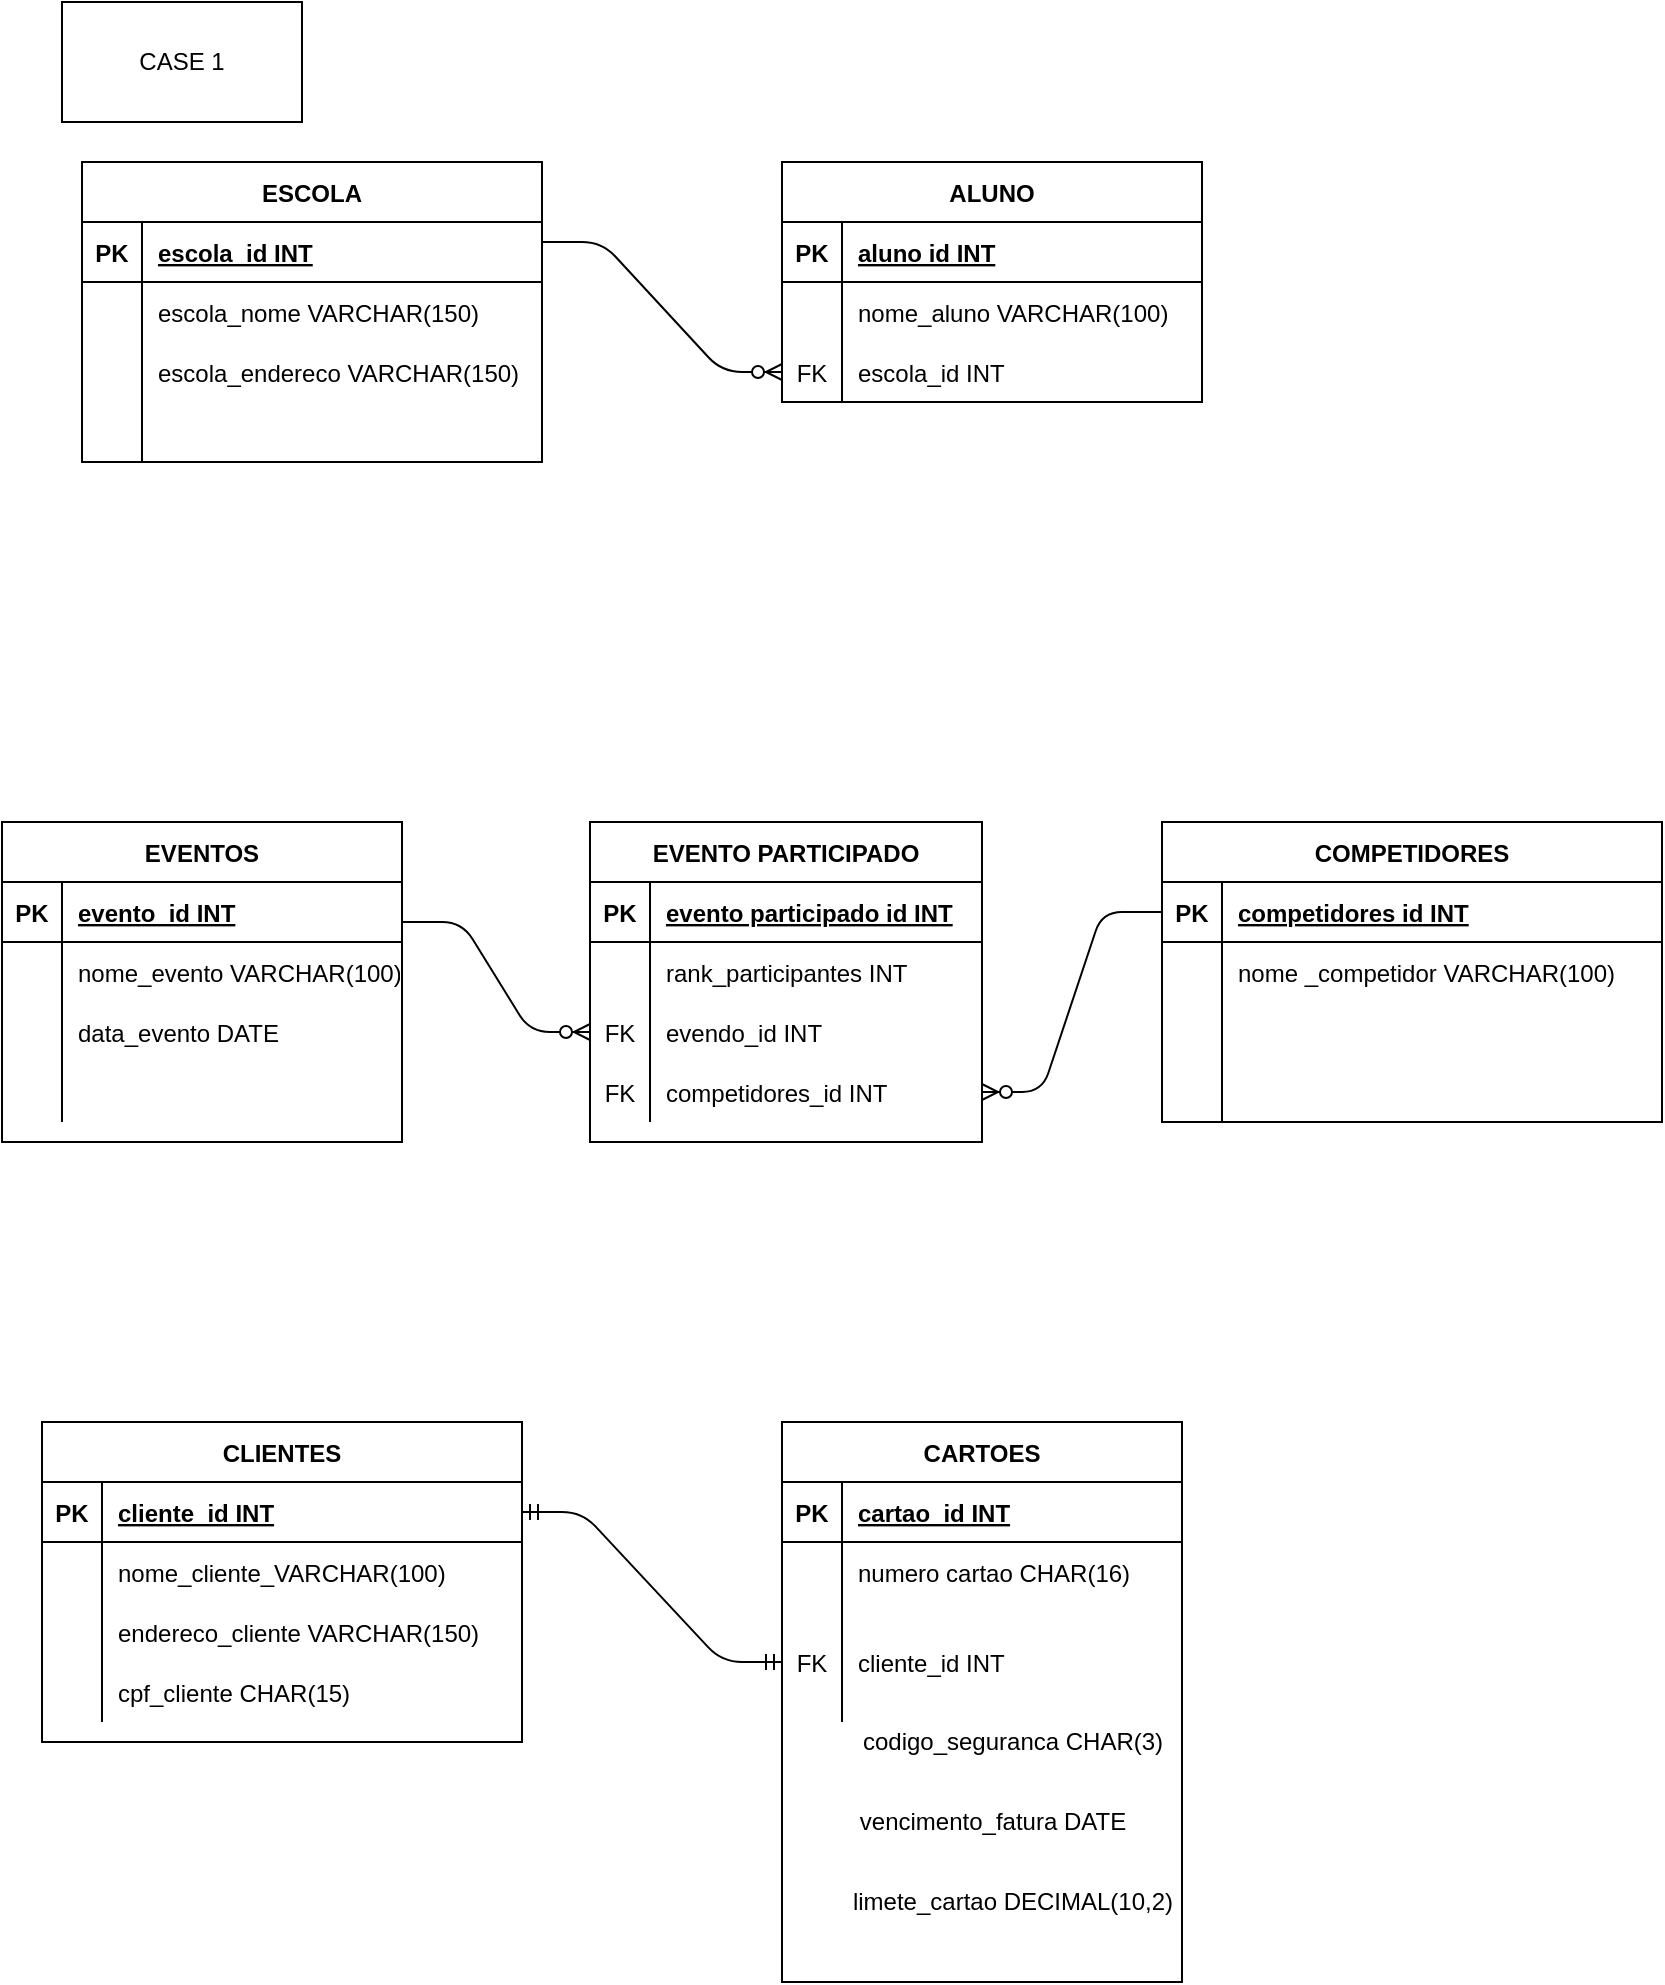 <mxfile version="14.7.7" type="github">
  <diagram id="v_Ac--7TbNxroUZyWk1t" name="Page-1">
    <mxGraphModel dx="2062" dy="3403" grid="1" gridSize="10" guides="1" tooltips="1" connect="1" arrows="1" fold="1" page="1" pageScale="1" pageWidth="827" pageHeight="1169" math="0" shadow="0">
      <root>
        <mxCell id="0" />
        <mxCell id="1" parent="0" />
        <mxCell id="MVU5MAOC0qs7tF-JlgG1-6" value="ESCOLA" style="shape=table;startSize=30;container=1;collapsible=1;childLayout=tableLayout;fixedRows=1;rowLines=0;fontStyle=1;align=center;resizeLast=1;" vertex="1" parent="1">
          <mxGeometry x="70" y="-1100" width="230" height="150" as="geometry" />
        </mxCell>
        <mxCell id="MVU5MAOC0qs7tF-JlgG1-7" value="" style="shape=partialRectangle;collapsible=0;dropTarget=0;pointerEvents=0;fillColor=none;top=0;left=0;bottom=1;right=0;points=[[0,0.5],[1,0.5]];portConstraint=eastwest;" vertex="1" parent="MVU5MAOC0qs7tF-JlgG1-6">
          <mxGeometry y="30" width="230" height="30" as="geometry" />
        </mxCell>
        <mxCell id="MVU5MAOC0qs7tF-JlgG1-8" value="PK" style="shape=partialRectangle;connectable=0;fillColor=none;top=0;left=0;bottom=0;right=0;fontStyle=1;overflow=hidden;" vertex="1" parent="MVU5MAOC0qs7tF-JlgG1-7">
          <mxGeometry width="30" height="30" as="geometry" />
        </mxCell>
        <mxCell id="MVU5MAOC0qs7tF-JlgG1-9" value="escola_id INT" style="shape=partialRectangle;connectable=0;fillColor=none;top=0;left=0;bottom=0;right=0;align=left;spacingLeft=6;fontStyle=5;overflow=hidden;" vertex="1" parent="MVU5MAOC0qs7tF-JlgG1-7">
          <mxGeometry x="30" width="200" height="30" as="geometry" />
        </mxCell>
        <mxCell id="MVU5MAOC0qs7tF-JlgG1-10" value="" style="shape=partialRectangle;collapsible=0;dropTarget=0;pointerEvents=0;fillColor=none;top=0;left=0;bottom=0;right=0;points=[[0,0.5],[1,0.5]];portConstraint=eastwest;" vertex="1" parent="MVU5MAOC0qs7tF-JlgG1-6">
          <mxGeometry y="60" width="230" height="30" as="geometry" />
        </mxCell>
        <mxCell id="MVU5MAOC0qs7tF-JlgG1-11" value="" style="shape=partialRectangle;connectable=0;fillColor=none;top=0;left=0;bottom=0;right=0;editable=1;overflow=hidden;" vertex="1" parent="MVU5MAOC0qs7tF-JlgG1-10">
          <mxGeometry width="30" height="30" as="geometry" />
        </mxCell>
        <mxCell id="MVU5MAOC0qs7tF-JlgG1-12" value="escola_nome VARCHAR(150)" style="shape=partialRectangle;connectable=0;fillColor=none;top=0;left=0;bottom=0;right=0;align=left;spacingLeft=6;overflow=hidden;" vertex="1" parent="MVU5MAOC0qs7tF-JlgG1-10">
          <mxGeometry x="30" width="200" height="30" as="geometry" />
        </mxCell>
        <mxCell id="MVU5MAOC0qs7tF-JlgG1-13" value="" style="shape=partialRectangle;collapsible=0;dropTarget=0;pointerEvents=0;fillColor=none;top=0;left=0;bottom=0;right=0;points=[[0,0.5],[1,0.5]];portConstraint=eastwest;" vertex="1" parent="MVU5MAOC0qs7tF-JlgG1-6">
          <mxGeometry y="90" width="230" height="30" as="geometry" />
        </mxCell>
        <mxCell id="MVU5MAOC0qs7tF-JlgG1-14" value="" style="shape=partialRectangle;connectable=0;fillColor=none;top=0;left=0;bottom=0;right=0;editable=1;overflow=hidden;" vertex="1" parent="MVU5MAOC0qs7tF-JlgG1-13">
          <mxGeometry width="30" height="30" as="geometry" />
        </mxCell>
        <mxCell id="MVU5MAOC0qs7tF-JlgG1-15" value="escola_endereco VARCHAR(150)" style="shape=partialRectangle;connectable=0;fillColor=none;top=0;left=0;bottom=0;right=0;align=left;spacingLeft=6;overflow=hidden;" vertex="1" parent="MVU5MAOC0qs7tF-JlgG1-13">
          <mxGeometry x="30" width="200" height="30" as="geometry" />
        </mxCell>
        <mxCell id="MVU5MAOC0qs7tF-JlgG1-16" value="" style="shape=partialRectangle;collapsible=0;dropTarget=0;pointerEvents=0;fillColor=none;top=0;left=0;bottom=0;right=0;points=[[0,0.5],[1,0.5]];portConstraint=eastwest;" vertex="1" parent="MVU5MAOC0qs7tF-JlgG1-6">
          <mxGeometry y="120" width="230" height="30" as="geometry" />
        </mxCell>
        <mxCell id="MVU5MAOC0qs7tF-JlgG1-17" value="" style="shape=partialRectangle;connectable=0;fillColor=none;top=0;left=0;bottom=0;right=0;editable=1;overflow=hidden;" vertex="1" parent="MVU5MAOC0qs7tF-JlgG1-16">
          <mxGeometry width="30" height="30" as="geometry" />
        </mxCell>
        <mxCell id="MVU5MAOC0qs7tF-JlgG1-18" value="" style="shape=partialRectangle;connectable=0;fillColor=none;top=0;left=0;bottom=0;right=0;align=left;spacingLeft=6;overflow=hidden;" vertex="1" parent="MVU5MAOC0qs7tF-JlgG1-16">
          <mxGeometry x="30" width="200" height="30" as="geometry" />
        </mxCell>
        <mxCell id="MVU5MAOC0qs7tF-JlgG1-19" value="ALUNO" style="shape=table;startSize=30;container=1;collapsible=1;childLayout=tableLayout;fixedRows=1;rowLines=0;fontStyle=1;align=center;resizeLast=1;" vertex="1" parent="1">
          <mxGeometry x="420" y="-1100" width="210" height="120" as="geometry" />
        </mxCell>
        <mxCell id="MVU5MAOC0qs7tF-JlgG1-20" value="" style="shape=partialRectangle;collapsible=0;dropTarget=0;pointerEvents=0;fillColor=none;top=0;left=0;bottom=1;right=0;points=[[0,0.5],[1,0.5]];portConstraint=eastwest;" vertex="1" parent="MVU5MAOC0qs7tF-JlgG1-19">
          <mxGeometry y="30" width="210" height="30" as="geometry" />
        </mxCell>
        <mxCell id="MVU5MAOC0qs7tF-JlgG1-21" value="PK" style="shape=partialRectangle;connectable=0;fillColor=none;top=0;left=0;bottom=0;right=0;fontStyle=1;overflow=hidden;" vertex="1" parent="MVU5MAOC0qs7tF-JlgG1-20">
          <mxGeometry width="30" height="30" as="geometry" />
        </mxCell>
        <mxCell id="MVU5MAOC0qs7tF-JlgG1-22" value="aluno id INT" style="shape=partialRectangle;connectable=0;fillColor=none;top=0;left=0;bottom=0;right=0;align=left;spacingLeft=6;fontStyle=5;overflow=hidden;" vertex="1" parent="MVU5MAOC0qs7tF-JlgG1-20">
          <mxGeometry x="30" width="180" height="30" as="geometry" />
        </mxCell>
        <mxCell id="MVU5MAOC0qs7tF-JlgG1-23" value="" style="shape=partialRectangle;collapsible=0;dropTarget=0;pointerEvents=0;fillColor=none;top=0;left=0;bottom=0;right=0;points=[[0,0.5],[1,0.5]];portConstraint=eastwest;" vertex="1" parent="MVU5MAOC0qs7tF-JlgG1-19">
          <mxGeometry y="60" width="210" height="30" as="geometry" />
        </mxCell>
        <mxCell id="MVU5MAOC0qs7tF-JlgG1-24" value="" style="shape=partialRectangle;connectable=0;fillColor=none;top=0;left=0;bottom=0;right=0;editable=1;overflow=hidden;" vertex="1" parent="MVU5MAOC0qs7tF-JlgG1-23">
          <mxGeometry width="30" height="30" as="geometry" />
        </mxCell>
        <mxCell id="MVU5MAOC0qs7tF-JlgG1-25" value="nome_aluno VARCHAR(100)" style="shape=partialRectangle;connectable=0;fillColor=none;top=0;left=0;bottom=0;right=0;align=left;spacingLeft=6;overflow=hidden;" vertex="1" parent="MVU5MAOC0qs7tF-JlgG1-23">
          <mxGeometry x="30" width="180" height="30" as="geometry" />
        </mxCell>
        <mxCell id="MVU5MAOC0qs7tF-JlgG1-29" value="" style="shape=partialRectangle;collapsible=0;dropTarget=0;pointerEvents=0;fillColor=none;top=0;left=0;bottom=0;right=0;points=[[0,0.5],[1,0.5]];portConstraint=eastwest;" vertex="1" parent="MVU5MAOC0qs7tF-JlgG1-19">
          <mxGeometry y="90" width="210" height="30" as="geometry" />
        </mxCell>
        <mxCell id="MVU5MAOC0qs7tF-JlgG1-30" value="FK" style="shape=partialRectangle;connectable=0;fillColor=none;top=0;left=0;bottom=0;right=0;editable=1;overflow=hidden;" vertex="1" parent="MVU5MAOC0qs7tF-JlgG1-29">
          <mxGeometry width="30" height="30" as="geometry" />
        </mxCell>
        <mxCell id="MVU5MAOC0qs7tF-JlgG1-31" value="escola_id INT" style="shape=partialRectangle;connectable=0;fillColor=none;top=0;left=0;bottom=0;right=0;align=left;spacingLeft=6;overflow=hidden;" vertex="1" parent="MVU5MAOC0qs7tF-JlgG1-29">
          <mxGeometry x="30" width="180" height="30" as="geometry" />
        </mxCell>
        <mxCell id="MVU5MAOC0qs7tF-JlgG1-32" value="" style="edgeStyle=entityRelationEdgeStyle;fontSize=12;html=1;endArrow=ERzeroToMany;endFill=1;entryX=0;entryY=0.5;entryDx=0;entryDy=0;" edge="1" parent="1" target="MVU5MAOC0qs7tF-JlgG1-29">
          <mxGeometry width="100" height="100" relative="1" as="geometry">
            <mxPoint x="300" y="-1060" as="sourcePoint" />
            <mxPoint x="400" y="-1160" as="targetPoint" />
          </mxGeometry>
        </mxCell>
        <mxCell id="MVU5MAOC0qs7tF-JlgG1-59" value="EVENTOS" style="shape=table;startSize=30;container=1;collapsible=1;childLayout=tableLayout;fixedRows=1;rowLines=0;fontStyle=1;align=center;resizeLast=1;" vertex="1" parent="1">
          <mxGeometry x="30" y="-770" width="200" height="160" as="geometry" />
        </mxCell>
        <mxCell id="MVU5MAOC0qs7tF-JlgG1-60" value="" style="shape=partialRectangle;collapsible=0;dropTarget=0;pointerEvents=0;fillColor=none;top=0;left=0;bottom=1;right=0;points=[[0,0.5],[1,0.5]];portConstraint=eastwest;" vertex="1" parent="MVU5MAOC0qs7tF-JlgG1-59">
          <mxGeometry y="30" width="200" height="30" as="geometry" />
        </mxCell>
        <mxCell id="MVU5MAOC0qs7tF-JlgG1-61" value="PK" style="shape=partialRectangle;connectable=0;fillColor=none;top=0;left=0;bottom=0;right=0;fontStyle=1;overflow=hidden;" vertex="1" parent="MVU5MAOC0qs7tF-JlgG1-60">
          <mxGeometry width="30" height="30" as="geometry" />
        </mxCell>
        <mxCell id="MVU5MAOC0qs7tF-JlgG1-62" value="evento_id INT" style="shape=partialRectangle;connectable=0;fillColor=none;top=0;left=0;bottom=0;right=0;align=left;spacingLeft=6;fontStyle=5;overflow=hidden;" vertex="1" parent="MVU5MAOC0qs7tF-JlgG1-60">
          <mxGeometry x="30" width="170" height="30" as="geometry" />
        </mxCell>
        <mxCell id="MVU5MAOC0qs7tF-JlgG1-63" value="" style="shape=partialRectangle;collapsible=0;dropTarget=0;pointerEvents=0;fillColor=none;top=0;left=0;bottom=0;right=0;points=[[0,0.5],[1,0.5]];portConstraint=eastwest;" vertex="1" parent="MVU5MAOC0qs7tF-JlgG1-59">
          <mxGeometry y="60" width="200" height="30" as="geometry" />
        </mxCell>
        <mxCell id="MVU5MAOC0qs7tF-JlgG1-64" value="" style="shape=partialRectangle;connectable=0;fillColor=none;top=0;left=0;bottom=0;right=0;editable=1;overflow=hidden;" vertex="1" parent="MVU5MAOC0qs7tF-JlgG1-63">
          <mxGeometry width="30" height="30" as="geometry" />
        </mxCell>
        <mxCell id="MVU5MAOC0qs7tF-JlgG1-65" value="nome_evento VARCHAR(100)" style="shape=partialRectangle;connectable=0;fillColor=none;top=0;left=0;bottom=0;right=0;align=left;spacingLeft=6;overflow=hidden;" vertex="1" parent="MVU5MAOC0qs7tF-JlgG1-63">
          <mxGeometry x="30" width="170" height="30" as="geometry" />
        </mxCell>
        <mxCell id="MVU5MAOC0qs7tF-JlgG1-66" value="" style="shape=partialRectangle;collapsible=0;dropTarget=0;pointerEvents=0;fillColor=none;top=0;left=0;bottom=0;right=0;points=[[0,0.5],[1,0.5]];portConstraint=eastwest;" vertex="1" parent="MVU5MAOC0qs7tF-JlgG1-59">
          <mxGeometry y="90" width="200" height="30" as="geometry" />
        </mxCell>
        <mxCell id="MVU5MAOC0qs7tF-JlgG1-67" value="" style="shape=partialRectangle;connectable=0;fillColor=none;top=0;left=0;bottom=0;right=0;editable=1;overflow=hidden;" vertex="1" parent="MVU5MAOC0qs7tF-JlgG1-66">
          <mxGeometry width="30" height="30" as="geometry" />
        </mxCell>
        <mxCell id="MVU5MAOC0qs7tF-JlgG1-68" value="data_evento DATE" style="shape=partialRectangle;connectable=0;fillColor=none;top=0;left=0;bottom=0;right=0;align=left;spacingLeft=6;overflow=hidden;" vertex="1" parent="MVU5MAOC0qs7tF-JlgG1-66">
          <mxGeometry x="30" width="170" height="30" as="geometry" />
        </mxCell>
        <mxCell id="MVU5MAOC0qs7tF-JlgG1-69" value="" style="shape=partialRectangle;collapsible=0;dropTarget=0;pointerEvents=0;fillColor=none;top=0;left=0;bottom=0;right=0;points=[[0,0.5],[1,0.5]];portConstraint=eastwest;" vertex="1" parent="MVU5MAOC0qs7tF-JlgG1-59">
          <mxGeometry y="120" width="200" height="30" as="geometry" />
        </mxCell>
        <mxCell id="MVU5MAOC0qs7tF-JlgG1-70" value="" style="shape=partialRectangle;connectable=0;fillColor=none;top=0;left=0;bottom=0;right=0;editable=1;overflow=hidden;" vertex="1" parent="MVU5MAOC0qs7tF-JlgG1-69">
          <mxGeometry width="30" height="30" as="geometry" />
        </mxCell>
        <mxCell id="MVU5MAOC0qs7tF-JlgG1-71" value="" style="shape=partialRectangle;connectable=0;fillColor=none;top=0;left=0;bottom=0;right=0;align=left;spacingLeft=6;overflow=hidden;" vertex="1" parent="MVU5MAOC0qs7tF-JlgG1-69">
          <mxGeometry x="30" width="170" height="30" as="geometry" />
        </mxCell>
        <mxCell id="MVU5MAOC0qs7tF-JlgG1-72" value="EVENTO PARTICIPADO" style="shape=table;startSize=30;container=1;collapsible=1;childLayout=tableLayout;fixedRows=1;rowLines=0;fontStyle=1;align=center;resizeLast=1;" vertex="1" parent="1">
          <mxGeometry x="324" y="-770" width="196" height="160" as="geometry" />
        </mxCell>
        <mxCell id="MVU5MAOC0qs7tF-JlgG1-73" value="" style="shape=partialRectangle;collapsible=0;dropTarget=0;pointerEvents=0;fillColor=none;top=0;left=0;bottom=1;right=0;points=[[0,0.5],[1,0.5]];portConstraint=eastwest;" vertex="1" parent="MVU5MAOC0qs7tF-JlgG1-72">
          <mxGeometry y="30" width="196" height="30" as="geometry" />
        </mxCell>
        <mxCell id="MVU5MAOC0qs7tF-JlgG1-74" value="PK" style="shape=partialRectangle;connectable=0;fillColor=none;top=0;left=0;bottom=0;right=0;fontStyle=1;overflow=hidden;" vertex="1" parent="MVU5MAOC0qs7tF-JlgG1-73">
          <mxGeometry width="30" height="30" as="geometry" />
        </mxCell>
        <mxCell id="MVU5MAOC0qs7tF-JlgG1-75" value="evento participado id INT" style="shape=partialRectangle;connectable=0;fillColor=none;top=0;left=0;bottom=0;right=0;align=left;spacingLeft=6;fontStyle=5;overflow=hidden;" vertex="1" parent="MVU5MAOC0qs7tF-JlgG1-73">
          <mxGeometry x="30" width="166" height="30" as="geometry" />
        </mxCell>
        <mxCell id="MVU5MAOC0qs7tF-JlgG1-76" value="" style="shape=partialRectangle;collapsible=0;dropTarget=0;pointerEvents=0;fillColor=none;top=0;left=0;bottom=0;right=0;points=[[0,0.5],[1,0.5]];portConstraint=eastwest;" vertex="1" parent="MVU5MAOC0qs7tF-JlgG1-72">
          <mxGeometry y="60" width="196" height="30" as="geometry" />
        </mxCell>
        <mxCell id="MVU5MAOC0qs7tF-JlgG1-77" value="" style="shape=partialRectangle;connectable=0;fillColor=none;top=0;left=0;bottom=0;right=0;editable=1;overflow=hidden;" vertex="1" parent="MVU5MAOC0qs7tF-JlgG1-76">
          <mxGeometry width="30" height="30" as="geometry" />
        </mxCell>
        <mxCell id="MVU5MAOC0qs7tF-JlgG1-78" value="rank_participantes INT" style="shape=partialRectangle;connectable=0;fillColor=none;top=0;left=0;bottom=0;right=0;align=left;spacingLeft=6;overflow=hidden;" vertex="1" parent="MVU5MAOC0qs7tF-JlgG1-76">
          <mxGeometry x="30" width="166" height="30" as="geometry" />
        </mxCell>
        <mxCell id="MVU5MAOC0qs7tF-JlgG1-79" value="" style="shape=partialRectangle;collapsible=0;dropTarget=0;pointerEvents=0;fillColor=none;top=0;left=0;bottom=0;right=0;points=[[0,0.5],[1,0.5]];portConstraint=eastwest;" vertex="1" parent="MVU5MAOC0qs7tF-JlgG1-72">
          <mxGeometry y="90" width="196" height="30" as="geometry" />
        </mxCell>
        <mxCell id="MVU5MAOC0qs7tF-JlgG1-80" value="FK" style="shape=partialRectangle;connectable=0;fillColor=none;top=0;left=0;bottom=0;right=0;editable=1;overflow=hidden;" vertex="1" parent="MVU5MAOC0qs7tF-JlgG1-79">
          <mxGeometry width="30" height="30" as="geometry" />
        </mxCell>
        <mxCell id="MVU5MAOC0qs7tF-JlgG1-81" value="evendo_id INT" style="shape=partialRectangle;connectable=0;fillColor=none;top=0;left=0;bottom=0;right=0;align=left;spacingLeft=6;overflow=hidden;" vertex="1" parent="MVU5MAOC0qs7tF-JlgG1-79">
          <mxGeometry x="30" width="166" height="30" as="geometry" />
        </mxCell>
        <mxCell id="MVU5MAOC0qs7tF-JlgG1-82" value="" style="shape=partialRectangle;collapsible=0;dropTarget=0;pointerEvents=0;fillColor=none;top=0;left=0;bottom=0;right=0;points=[[0,0.5],[1,0.5]];portConstraint=eastwest;" vertex="1" parent="MVU5MAOC0qs7tF-JlgG1-72">
          <mxGeometry y="120" width="196" height="30" as="geometry" />
        </mxCell>
        <mxCell id="MVU5MAOC0qs7tF-JlgG1-83" value="FK" style="shape=partialRectangle;connectable=0;fillColor=none;top=0;left=0;bottom=0;right=0;editable=1;overflow=hidden;" vertex="1" parent="MVU5MAOC0qs7tF-JlgG1-82">
          <mxGeometry width="30" height="30" as="geometry" />
        </mxCell>
        <mxCell id="MVU5MAOC0qs7tF-JlgG1-84" value="competidores_id INT" style="shape=partialRectangle;connectable=0;fillColor=none;top=0;left=0;bottom=0;right=0;align=left;spacingLeft=6;overflow=hidden;" vertex="1" parent="MVU5MAOC0qs7tF-JlgG1-82">
          <mxGeometry x="30" width="166" height="30" as="geometry" />
        </mxCell>
        <mxCell id="MVU5MAOC0qs7tF-JlgG1-85" value="COMPETIDORES" style="shape=table;startSize=30;container=1;collapsible=1;childLayout=tableLayout;fixedRows=1;rowLines=0;fontStyle=1;align=center;resizeLast=1;" vertex="1" parent="1">
          <mxGeometry x="610" y="-770" width="250" height="150" as="geometry" />
        </mxCell>
        <mxCell id="MVU5MAOC0qs7tF-JlgG1-86" value="" style="shape=partialRectangle;collapsible=0;dropTarget=0;pointerEvents=0;fillColor=none;top=0;left=0;bottom=1;right=0;points=[[0,0.5],[1,0.5]];portConstraint=eastwest;" vertex="1" parent="MVU5MAOC0qs7tF-JlgG1-85">
          <mxGeometry y="30" width="250" height="30" as="geometry" />
        </mxCell>
        <mxCell id="MVU5MAOC0qs7tF-JlgG1-87" value="PK" style="shape=partialRectangle;connectable=0;fillColor=none;top=0;left=0;bottom=0;right=0;fontStyle=1;overflow=hidden;" vertex="1" parent="MVU5MAOC0qs7tF-JlgG1-86">
          <mxGeometry width="30" height="30" as="geometry" />
        </mxCell>
        <mxCell id="MVU5MAOC0qs7tF-JlgG1-88" value="competidores id INT" style="shape=partialRectangle;connectable=0;fillColor=none;top=0;left=0;bottom=0;right=0;align=left;spacingLeft=6;fontStyle=5;overflow=hidden;" vertex="1" parent="MVU5MAOC0qs7tF-JlgG1-86">
          <mxGeometry x="30" width="220" height="30" as="geometry" />
        </mxCell>
        <mxCell id="MVU5MAOC0qs7tF-JlgG1-89" value="" style="shape=partialRectangle;collapsible=0;dropTarget=0;pointerEvents=0;fillColor=none;top=0;left=0;bottom=0;right=0;points=[[0,0.5],[1,0.5]];portConstraint=eastwest;" vertex="1" parent="MVU5MAOC0qs7tF-JlgG1-85">
          <mxGeometry y="60" width="250" height="30" as="geometry" />
        </mxCell>
        <mxCell id="MVU5MAOC0qs7tF-JlgG1-90" value="" style="shape=partialRectangle;connectable=0;fillColor=none;top=0;left=0;bottom=0;right=0;editable=1;overflow=hidden;" vertex="1" parent="MVU5MAOC0qs7tF-JlgG1-89">
          <mxGeometry width="30" height="30" as="geometry" />
        </mxCell>
        <mxCell id="MVU5MAOC0qs7tF-JlgG1-91" value="nome _competidor VARCHAR(100)" style="shape=partialRectangle;connectable=0;fillColor=none;top=0;left=0;bottom=0;right=0;align=left;spacingLeft=6;overflow=hidden;" vertex="1" parent="MVU5MAOC0qs7tF-JlgG1-89">
          <mxGeometry x="30" width="220" height="30" as="geometry" />
        </mxCell>
        <mxCell id="MVU5MAOC0qs7tF-JlgG1-92" value="" style="shape=partialRectangle;collapsible=0;dropTarget=0;pointerEvents=0;fillColor=none;top=0;left=0;bottom=0;right=0;points=[[0,0.5],[1,0.5]];portConstraint=eastwest;" vertex="1" parent="MVU5MAOC0qs7tF-JlgG1-85">
          <mxGeometry y="90" width="250" height="30" as="geometry" />
        </mxCell>
        <mxCell id="MVU5MAOC0qs7tF-JlgG1-93" value="" style="shape=partialRectangle;connectable=0;fillColor=none;top=0;left=0;bottom=0;right=0;editable=1;overflow=hidden;" vertex="1" parent="MVU5MAOC0qs7tF-JlgG1-92">
          <mxGeometry width="30" height="30" as="geometry" />
        </mxCell>
        <mxCell id="MVU5MAOC0qs7tF-JlgG1-94" value="" style="shape=partialRectangle;connectable=0;fillColor=none;top=0;left=0;bottom=0;right=0;align=left;spacingLeft=6;overflow=hidden;" vertex="1" parent="MVU5MAOC0qs7tF-JlgG1-92">
          <mxGeometry x="30" width="220" height="30" as="geometry" />
        </mxCell>
        <mxCell id="MVU5MAOC0qs7tF-JlgG1-95" value="" style="shape=partialRectangle;collapsible=0;dropTarget=0;pointerEvents=0;fillColor=none;top=0;left=0;bottom=0;right=0;points=[[0,0.5],[1,0.5]];portConstraint=eastwest;" vertex="1" parent="MVU5MAOC0qs7tF-JlgG1-85">
          <mxGeometry y="120" width="250" height="30" as="geometry" />
        </mxCell>
        <mxCell id="MVU5MAOC0qs7tF-JlgG1-96" value="" style="shape=partialRectangle;connectable=0;fillColor=none;top=0;left=0;bottom=0;right=0;editable=1;overflow=hidden;" vertex="1" parent="MVU5MAOC0qs7tF-JlgG1-95">
          <mxGeometry width="30" height="30" as="geometry" />
        </mxCell>
        <mxCell id="MVU5MAOC0qs7tF-JlgG1-97" value="" style="shape=partialRectangle;connectable=0;fillColor=none;top=0;left=0;bottom=0;right=0;align=left;spacingLeft=6;overflow=hidden;" vertex="1" parent="MVU5MAOC0qs7tF-JlgG1-95">
          <mxGeometry x="30" width="220" height="30" as="geometry" />
        </mxCell>
        <mxCell id="MVU5MAOC0qs7tF-JlgG1-98" value="" style="edgeStyle=entityRelationEdgeStyle;fontSize=12;html=1;endArrow=ERzeroToMany;endFill=1;entryX=0;entryY=0.5;entryDx=0;entryDy=0;exitX=1;exitY=0.667;exitDx=0;exitDy=0;exitPerimeter=0;" edge="1" parent="1" source="MVU5MAOC0qs7tF-JlgG1-60" target="MVU5MAOC0qs7tF-JlgG1-79">
          <mxGeometry width="100" height="100" relative="1" as="geometry">
            <mxPoint x="210" y="-730" as="sourcePoint" />
            <mxPoint x="310" y="-830" as="targetPoint" />
          </mxGeometry>
        </mxCell>
        <mxCell id="MVU5MAOC0qs7tF-JlgG1-99" value="" style="edgeStyle=entityRelationEdgeStyle;fontSize=12;html=1;endArrow=ERzeroToMany;endFill=1;entryX=1;entryY=0.5;entryDx=0;entryDy=0;exitX=0;exitY=0.5;exitDx=0;exitDy=0;" edge="1" parent="1" source="MVU5MAOC0qs7tF-JlgG1-86" target="MVU5MAOC0qs7tF-JlgG1-82">
          <mxGeometry width="100" height="100" relative="1" as="geometry">
            <mxPoint x="500" y="-490" as="sourcePoint" />
            <mxPoint x="590" y="-590" as="targetPoint" />
          </mxGeometry>
        </mxCell>
        <mxCell id="MVU5MAOC0qs7tF-JlgG1-100" value="CASE 1" style="rounded=0;whiteSpace=wrap;html=1;" vertex="1" parent="1">
          <mxGeometry x="60" y="-1180" width="120" height="60" as="geometry" />
        </mxCell>
        <mxCell id="MVU5MAOC0qs7tF-JlgG1-101" value="CLIENTES" style="shape=table;startSize=30;container=1;collapsible=1;childLayout=tableLayout;fixedRows=1;rowLines=0;fontStyle=1;align=center;resizeLast=1;" vertex="1" parent="1">
          <mxGeometry x="50" y="-470" width="240" height="160" as="geometry" />
        </mxCell>
        <mxCell id="MVU5MAOC0qs7tF-JlgG1-102" value="" style="shape=partialRectangle;collapsible=0;dropTarget=0;pointerEvents=0;fillColor=none;top=0;left=0;bottom=1;right=0;points=[[0,0.5],[1,0.5]];portConstraint=eastwest;" vertex="1" parent="MVU5MAOC0qs7tF-JlgG1-101">
          <mxGeometry y="30" width="240" height="30" as="geometry" />
        </mxCell>
        <mxCell id="MVU5MAOC0qs7tF-JlgG1-103" value="PK" style="shape=partialRectangle;connectable=0;fillColor=none;top=0;left=0;bottom=0;right=0;fontStyle=1;overflow=hidden;" vertex="1" parent="MVU5MAOC0qs7tF-JlgG1-102">
          <mxGeometry width="30" height="30" as="geometry" />
        </mxCell>
        <mxCell id="MVU5MAOC0qs7tF-JlgG1-104" value="cliente_id INT" style="shape=partialRectangle;connectable=0;fillColor=none;top=0;left=0;bottom=0;right=0;align=left;spacingLeft=6;fontStyle=5;overflow=hidden;" vertex="1" parent="MVU5MAOC0qs7tF-JlgG1-102">
          <mxGeometry x="30" width="210" height="30" as="geometry" />
        </mxCell>
        <mxCell id="MVU5MAOC0qs7tF-JlgG1-105" value="" style="shape=partialRectangle;collapsible=0;dropTarget=0;pointerEvents=0;fillColor=none;top=0;left=0;bottom=0;right=0;points=[[0,0.5],[1,0.5]];portConstraint=eastwest;" vertex="1" parent="MVU5MAOC0qs7tF-JlgG1-101">
          <mxGeometry y="60" width="240" height="30" as="geometry" />
        </mxCell>
        <mxCell id="MVU5MAOC0qs7tF-JlgG1-106" value="" style="shape=partialRectangle;connectable=0;fillColor=none;top=0;left=0;bottom=0;right=0;editable=1;overflow=hidden;" vertex="1" parent="MVU5MAOC0qs7tF-JlgG1-105">
          <mxGeometry width="30" height="30" as="geometry" />
        </mxCell>
        <mxCell id="MVU5MAOC0qs7tF-JlgG1-107" value="nome_cliente_VARCHAR(100)" style="shape=partialRectangle;connectable=0;fillColor=none;top=0;left=0;bottom=0;right=0;align=left;spacingLeft=6;overflow=hidden;" vertex="1" parent="MVU5MAOC0qs7tF-JlgG1-105">
          <mxGeometry x="30" width="210" height="30" as="geometry" />
        </mxCell>
        <mxCell id="MVU5MAOC0qs7tF-JlgG1-108" value="" style="shape=partialRectangle;collapsible=0;dropTarget=0;pointerEvents=0;fillColor=none;top=0;left=0;bottom=0;right=0;points=[[0,0.5],[1,0.5]];portConstraint=eastwest;" vertex="1" parent="MVU5MAOC0qs7tF-JlgG1-101">
          <mxGeometry y="90" width="240" height="30" as="geometry" />
        </mxCell>
        <mxCell id="MVU5MAOC0qs7tF-JlgG1-109" value="" style="shape=partialRectangle;connectable=0;fillColor=none;top=0;left=0;bottom=0;right=0;editable=1;overflow=hidden;" vertex="1" parent="MVU5MAOC0qs7tF-JlgG1-108">
          <mxGeometry width="30" height="30" as="geometry" />
        </mxCell>
        <mxCell id="MVU5MAOC0qs7tF-JlgG1-110" value="endereco_cliente VARCHAR(150)" style="shape=partialRectangle;connectable=0;fillColor=none;top=0;left=0;bottom=0;right=0;align=left;spacingLeft=6;overflow=hidden;" vertex="1" parent="MVU5MAOC0qs7tF-JlgG1-108">
          <mxGeometry x="30" width="210" height="30" as="geometry" />
        </mxCell>
        <mxCell id="MVU5MAOC0qs7tF-JlgG1-111" value="" style="shape=partialRectangle;collapsible=0;dropTarget=0;pointerEvents=0;fillColor=none;top=0;left=0;bottom=0;right=0;points=[[0,0.5],[1,0.5]];portConstraint=eastwest;" vertex="1" parent="MVU5MAOC0qs7tF-JlgG1-101">
          <mxGeometry y="120" width="240" height="30" as="geometry" />
        </mxCell>
        <mxCell id="MVU5MAOC0qs7tF-JlgG1-112" value="" style="shape=partialRectangle;connectable=0;fillColor=none;top=0;left=0;bottom=0;right=0;editable=1;overflow=hidden;" vertex="1" parent="MVU5MAOC0qs7tF-JlgG1-111">
          <mxGeometry width="30" height="30" as="geometry" />
        </mxCell>
        <mxCell id="MVU5MAOC0qs7tF-JlgG1-113" value="cpf_cliente CHAR(15)" style="shape=partialRectangle;connectable=0;fillColor=none;top=0;left=0;bottom=0;right=0;align=left;spacingLeft=6;overflow=hidden;" vertex="1" parent="MVU5MAOC0qs7tF-JlgG1-111">
          <mxGeometry x="30" width="210" height="30" as="geometry" />
        </mxCell>
        <mxCell id="MVU5MAOC0qs7tF-JlgG1-114" value="CARTOES" style="shape=table;startSize=30;container=1;collapsible=1;childLayout=tableLayout;fixedRows=1;rowLines=0;fontStyle=1;align=center;resizeLast=1;" vertex="1" parent="1">
          <mxGeometry x="420" y="-470" width="200" height="280" as="geometry" />
        </mxCell>
        <mxCell id="MVU5MAOC0qs7tF-JlgG1-115" value="" style="shape=partialRectangle;collapsible=0;dropTarget=0;pointerEvents=0;fillColor=none;top=0;left=0;bottom=1;right=0;points=[[0,0.5],[1,0.5]];portConstraint=eastwest;" vertex="1" parent="MVU5MAOC0qs7tF-JlgG1-114">
          <mxGeometry y="30" width="200" height="30" as="geometry" />
        </mxCell>
        <mxCell id="MVU5MAOC0qs7tF-JlgG1-116" value="PK" style="shape=partialRectangle;connectable=0;fillColor=none;top=0;left=0;bottom=0;right=0;fontStyle=1;overflow=hidden;" vertex="1" parent="MVU5MAOC0qs7tF-JlgG1-115">
          <mxGeometry width="30" height="30" as="geometry" />
        </mxCell>
        <mxCell id="MVU5MAOC0qs7tF-JlgG1-117" value="cartao_id INT" style="shape=partialRectangle;connectable=0;fillColor=none;top=0;left=0;bottom=0;right=0;align=left;spacingLeft=6;fontStyle=5;overflow=hidden;" vertex="1" parent="MVU5MAOC0qs7tF-JlgG1-115">
          <mxGeometry x="30" width="170" height="30" as="geometry" />
        </mxCell>
        <mxCell id="MVU5MAOC0qs7tF-JlgG1-118" value="" style="shape=partialRectangle;collapsible=0;dropTarget=0;pointerEvents=0;fillColor=none;top=0;left=0;bottom=0;right=0;points=[[0,0.5],[1,0.5]];portConstraint=eastwest;" vertex="1" parent="MVU5MAOC0qs7tF-JlgG1-114">
          <mxGeometry y="60" width="200" height="30" as="geometry" />
        </mxCell>
        <mxCell id="MVU5MAOC0qs7tF-JlgG1-119" value="" style="shape=partialRectangle;connectable=0;fillColor=none;top=0;left=0;bottom=0;right=0;editable=1;overflow=hidden;" vertex="1" parent="MVU5MAOC0qs7tF-JlgG1-118">
          <mxGeometry width="30" height="30" as="geometry" />
        </mxCell>
        <mxCell id="MVU5MAOC0qs7tF-JlgG1-120" value="numero cartao CHAR(16)" style="shape=partialRectangle;connectable=0;fillColor=none;top=0;left=0;bottom=0;right=0;align=left;spacingLeft=6;overflow=hidden;" vertex="1" parent="MVU5MAOC0qs7tF-JlgG1-118">
          <mxGeometry x="30" width="170" height="30" as="geometry" />
        </mxCell>
        <mxCell id="MVU5MAOC0qs7tF-JlgG1-124" value="" style="shape=partialRectangle;collapsible=0;dropTarget=0;pointerEvents=0;fillColor=none;top=0;left=0;bottom=0;right=0;points=[[0,0.5],[1,0.5]];portConstraint=eastwest;" vertex="1" parent="MVU5MAOC0qs7tF-JlgG1-114">
          <mxGeometry y="90" width="200" height="60" as="geometry" />
        </mxCell>
        <mxCell id="MVU5MAOC0qs7tF-JlgG1-125" value="FK" style="shape=partialRectangle;connectable=0;fillColor=none;top=0;left=0;bottom=0;right=0;editable=1;overflow=hidden;" vertex="1" parent="MVU5MAOC0qs7tF-JlgG1-124">
          <mxGeometry width="30" height="60" as="geometry" />
        </mxCell>
        <mxCell id="MVU5MAOC0qs7tF-JlgG1-126" value="cliente_id INT" style="shape=partialRectangle;connectable=0;fillColor=none;top=0;left=0;bottom=0;right=0;align=left;spacingLeft=6;overflow=hidden;" vertex="1" parent="MVU5MAOC0qs7tF-JlgG1-124">
          <mxGeometry x="30" width="170" height="60" as="geometry" />
        </mxCell>
        <mxCell id="MVU5MAOC0qs7tF-JlgG1-127" value="" style="edgeStyle=entityRelationEdgeStyle;fontSize=12;html=1;endArrow=ERmandOne;startArrow=ERmandOne;entryX=0;entryY=0.5;entryDx=0;entryDy=0;exitX=1;exitY=0.5;exitDx=0;exitDy=0;" edge="1" parent="1" source="MVU5MAOC0qs7tF-JlgG1-102" target="MVU5MAOC0qs7tF-JlgG1-124">
          <mxGeometry width="100" height="100" relative="1" as="geometry">
            <mxPoint x="260" y="-420" as="sourcePoint" />
            <mxPoint x="360" y="-520" as="targetPoint" />
          </mxGeometry>
        </mxCell>
        <mxCell id="MVU5MAOC0qs7tF-JlgG1-128" value="codigo_seguranca CHAR(3)" style="text;html=1;align=center;verticalAlign=middle;resizable=0;points=[];autosize=1;strokeColor=none;" vertex="1" parent="1">
          <mxGeometry x="450" y="-320" width="170" height="20" as="geometry" />
        </mxCell>
        <mxCell id="MVU5MAOC0qs7tF-JlgG1-130" value="vencimento_fatura DATE" style="text;html=1;align=center;verticalAlign=middle;resizable=0;points=[];autosize=1;strokeColor=none;" vertex="1" parent="1">
          <mxGeometry x="450" y="-280" width="150" height="20" as="geometry" />
        </mxCell>
        <mxCell id="MVU5MAOC0qs7tF-JlgG1-131" value="limete_cartao DECIMAL(10,2)" style="text;html=1;align=center;verticalAlign=middle;resizable=0;points=[];autosize=1;strokeColor=none;" vertex="1" parent="1">
          <mxGeometry x="445" y="-240" width="180" height="20" as="geometry" />
        </mxCell>
      </root>
    </mxGraphModel>
  </diagram>
</mxfile>
